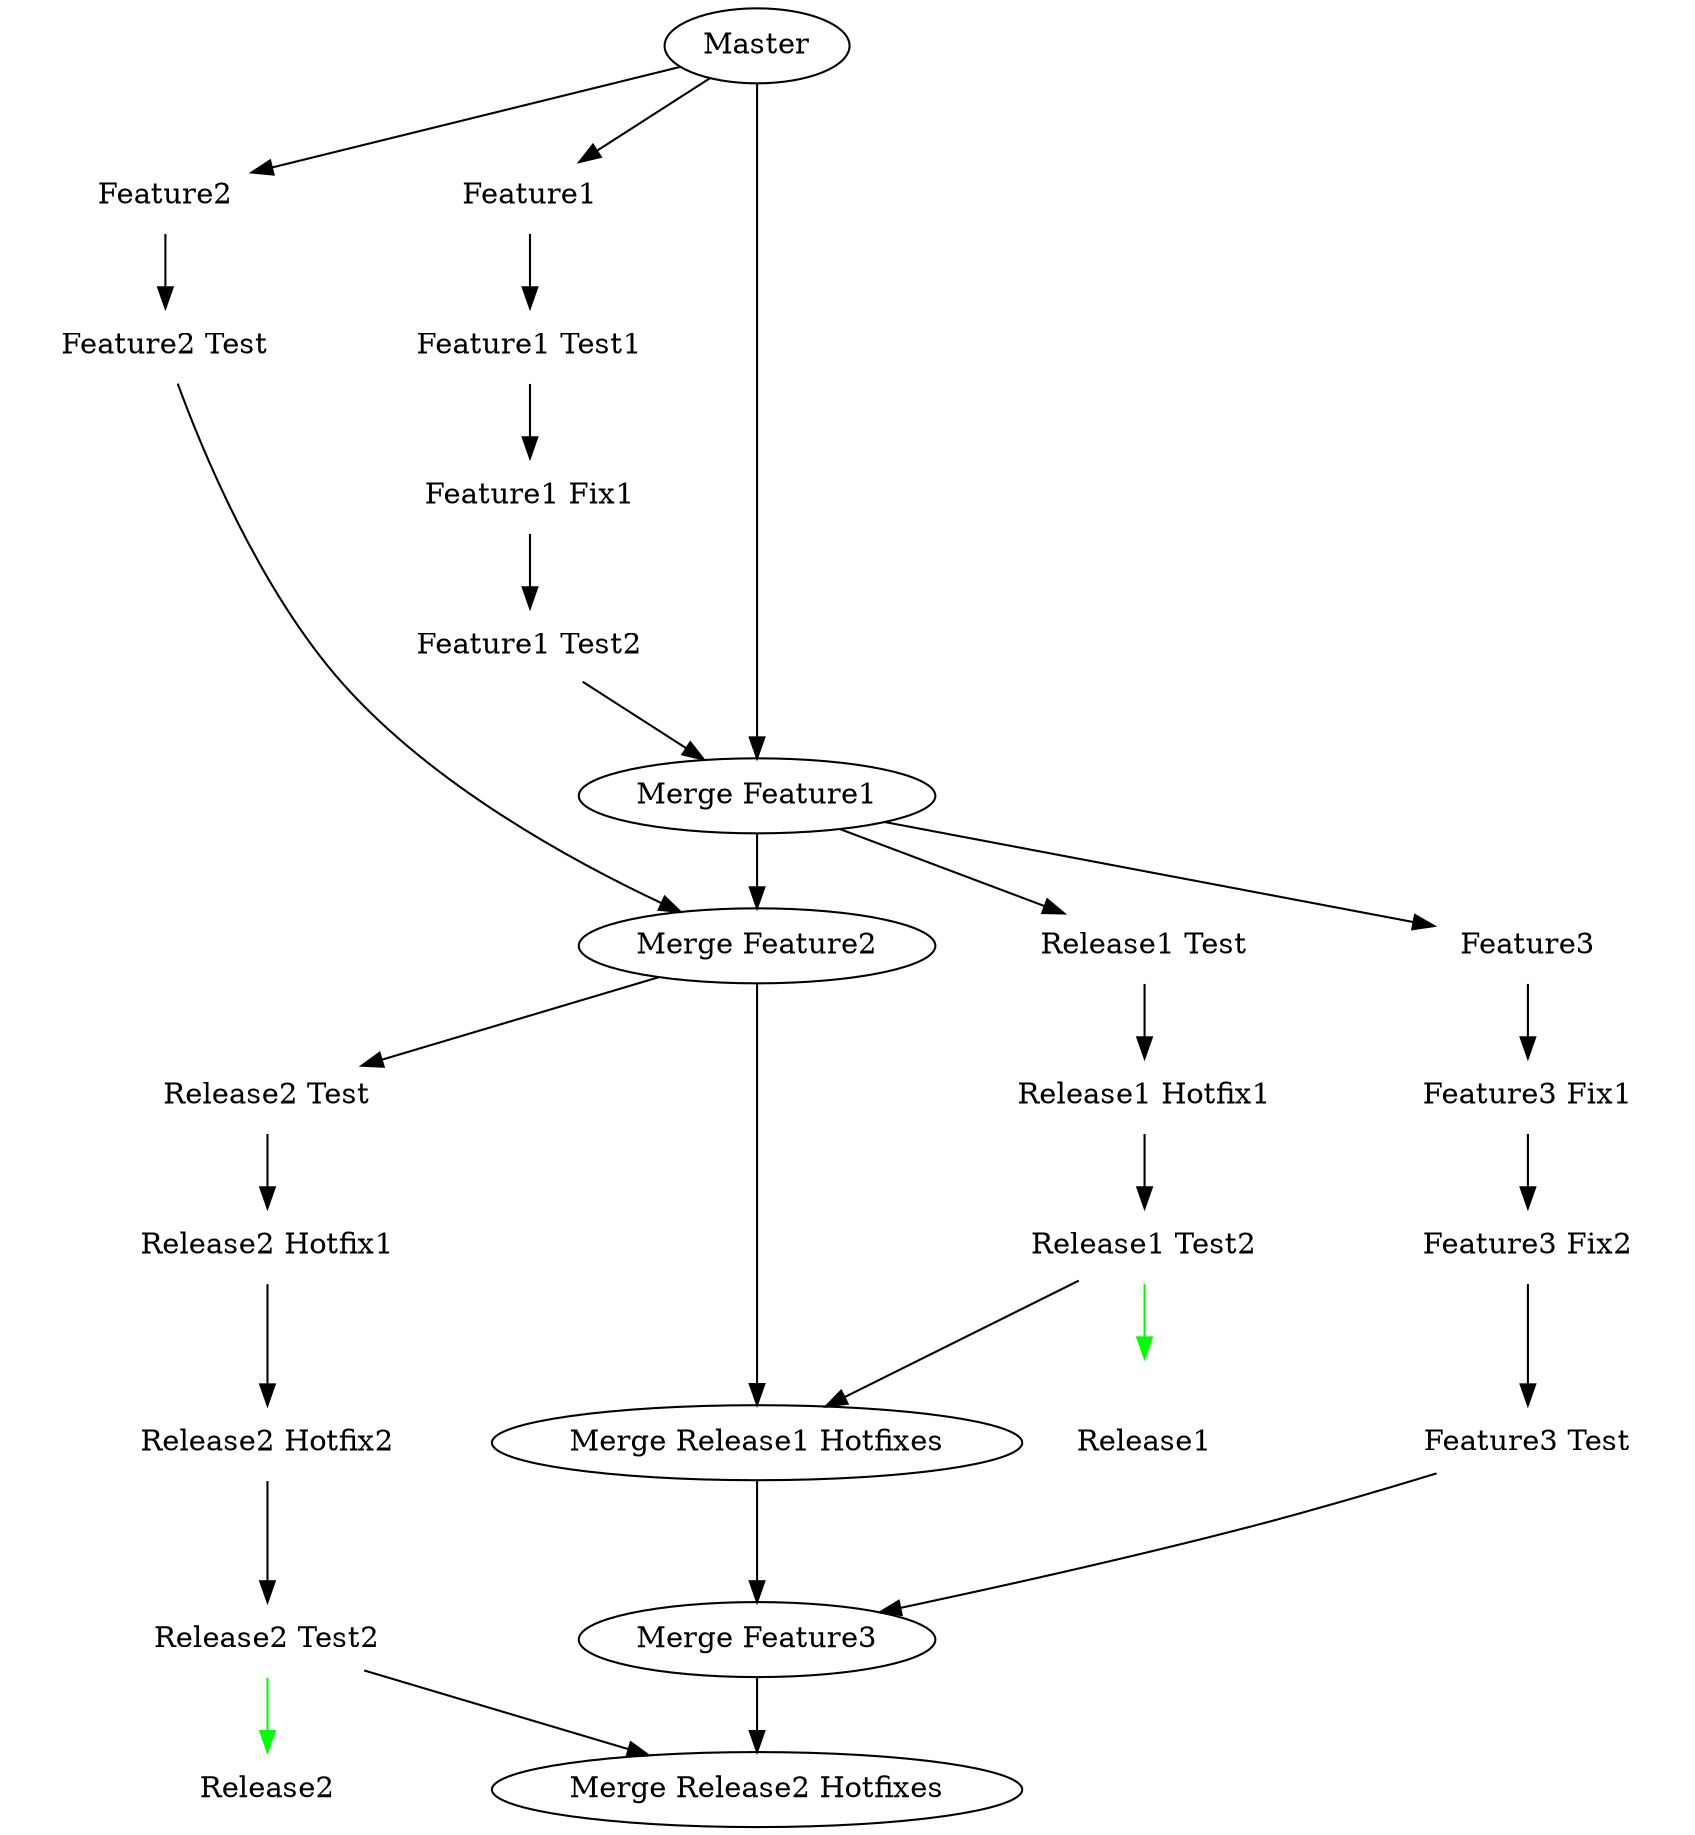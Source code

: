 
digraph boled_flow { 
	subgraph Feature1 {
		style=filled;
		color=lightgrey;
		node [style=filled,color=white];
		"Feature1" -> "Feature1 Test1" -> "Feature1 Fix1" -> "Feature1 Test2";
	}

	subgraph Feature2 {
		style=filled;
		color=lightgrey;
		node [style=filled,color=white];
		"Feature2" -> "Feature2 Test";
	}

	subgraph Feature3 {
		style=filled;
		color=lightgrey;
		node [style=filled,color=white];
		"Feature3" -> "Feature3 Fix1" -> "Feature3 Fix2" -> "Feature3 Test";
	}

	subgraph Release1 {
		style=filled;
		color=lightgrey;
		node [style=filled,color=white];
		"Release1 Test" -> "Release1 Hotfix1" -> "Release1 Test2";
		"Release1 Test2"-> "Release1"[color=green];
	}

	subgraph Release2 {
		style=filled;
		color=lightgrey;
		node [style=filled,color=white];
		"Release2 Test" -> "Release2 Hotfix1" -> "Release2 Hotfix2" -> "Release2 Test2";
		"Release2 Test2" -> "Release2"[color=green]
	}
	
	"Master" -> "Feature1"[weight=0]
	"Feature1 Test2" -> "Merge Feature1"[weight=0]
	"Master" -> "Merge Feature1"
	"Master" -> "Feature2"[weight=0]
	"Merge Feature1" -> "Merge Feature2"
	"Feature2 Test" -> "Merge Feature2"[weight=0]
	"Merge Feature1" -> "Feature3"[weight=0]
	"Feature3 Test" -> "Merge Feature3"[weight=0]
	"Release1 Test2" -> "Merge Release1 Hotfixes"[weight=0]
	"Merge Feature2" -> "Merge Release1 Hotfixes"
	"Merge Release1 Hotfixes" -> "Merge Feature3"
	"Merge Feature1" -> "Release1 Test"[weight=0]
	"Merge Feature2" -> "Release2 Test"[weight=0]
	"Merge Feature3" -> "Merge Release2 Hotfixes"
	"Release2 Test2" -> "Merge Release2 Hotfixes"[weight=0]
	"Release1"[shape=Msquare];
}

 